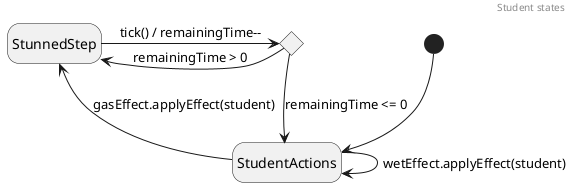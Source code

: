 @startuml StudentState
header Student states
hide empty description

[*] --> StudentActions

StudentActions --> StunnedStep : gasEffect.applyEffect(student)
StudentActions --> StudentActions : wetEffect.applyEffect(student)
state c <<choice>>
StunnedStep -> c : tick() / remainingTime--
c -> StunnedStep : remainingTime > 0
c -> StudentActions : remainingTime <= 0
@enduml